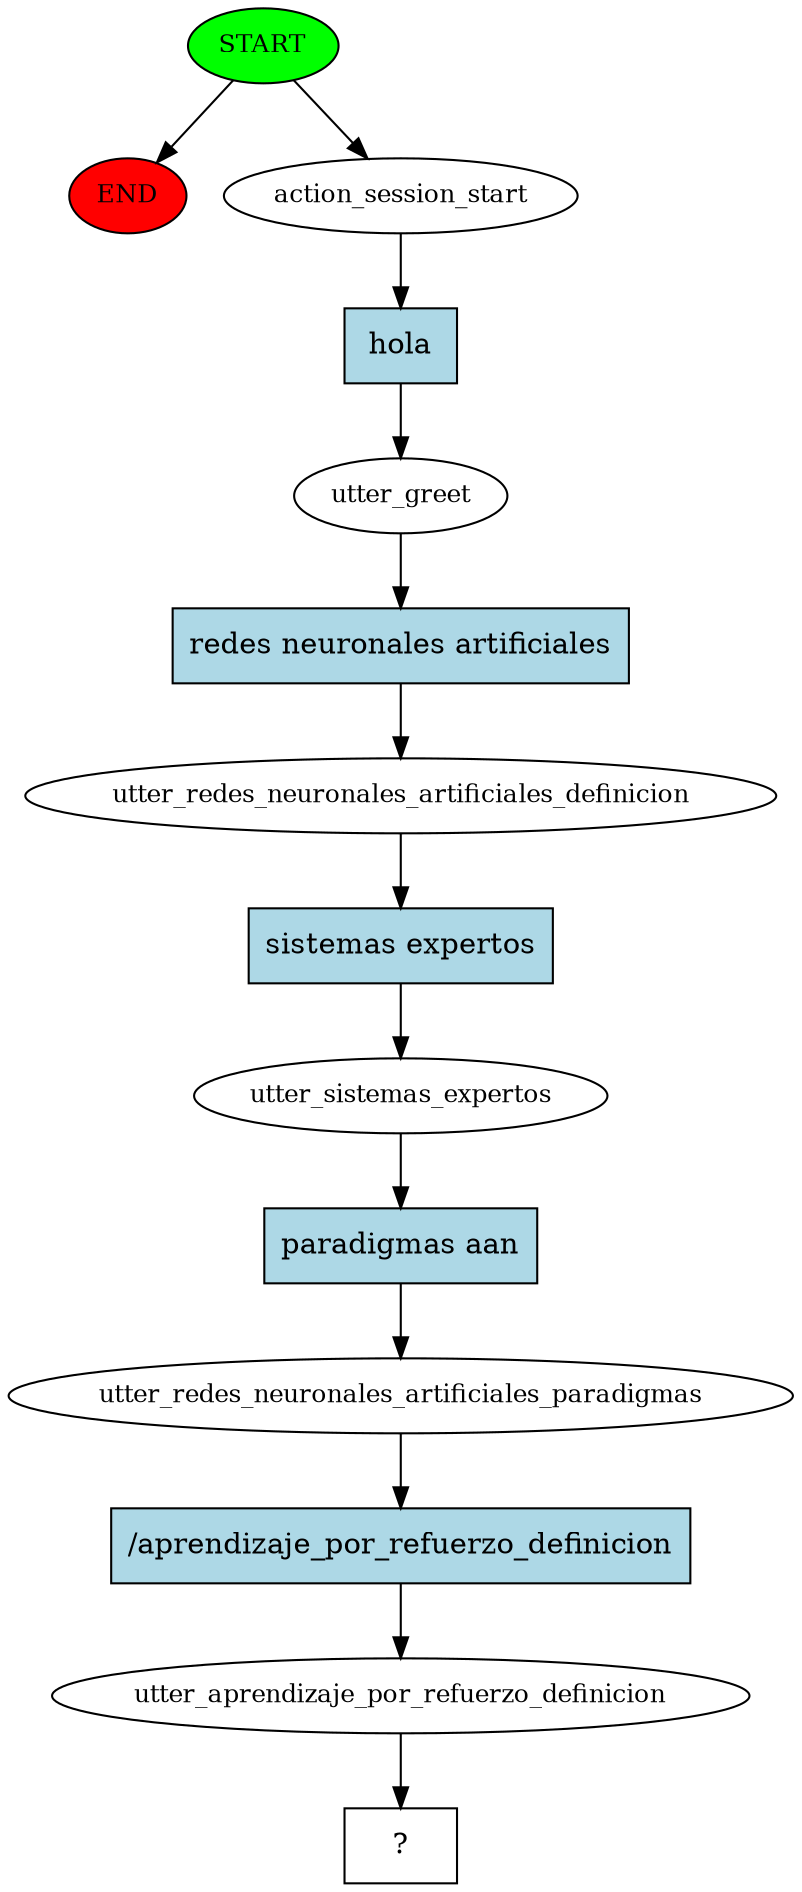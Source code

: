 digraph  {
0 [class="start active", fillcolor=green, fontsize=12, label=START, style=filled];
"-1" [class=end, fillcolor=red, fontsize=12, label=END, style=filled];
1 [class=active, fontsize=12, label=action_session_start];
2 [class=active, fontsize=12, label=utter_greet];
3 [class=active, fontsize=12, label=utter_redes_neuronales_artificiales_definicion];
4 [class=active, fontsize=12, label=utter_sistemas_expertos];
5 [class=active, fontsize=12, label=utter_redes_neuronales_artificiales_paradigmas];
6 [class=active, fontsize=12, label=utter_aprendizaje_por_refuerzo_definicion];
7 [class="intent dashed active", label="  ?  ", shape=rect];
8 [class="intent active", fillcolor=lightblue, label=hola, shape=rect, style=filled];
9 [class="intent active", fillcolor=lightblue, label="redes neuronales artificiales", shape=rect, style=filled];
10 [class="intent active", fillcolor=lightblue, label="sistemas expertos", shape=rect, style=filled];
11 [class="intent active", fillcolor=lightblue, label="paradigmas aan", shape=rect, style=filled];
12 [class="intent active", fillcolor=lightblue, label="/aprendizaje_por_refuerzo_definicion", shape=rect, style=filled];
0 -> "-1"  [class="", key=NONE, label=""];
0 -> 1  [class=active, key=NONE, label=""];
1 -> 8  [class=active, key=0];
2 -> 9  [class=active, key=0];
3 -> 10  [class=active, key=0];
4 -> 11  [class=active, key=0];
5 -> 12  [class=active, key=0];
6 -> 7  [class=active, key=NONE, label=""];
8 -> 2  [class=active, key=0];
9 -> 3  [class=active, key=0];
10 -> 4  [class=active, key=0];
11 -> 5  [class=active, key=0];
12 -> 6  [class=active, key=0];
}
